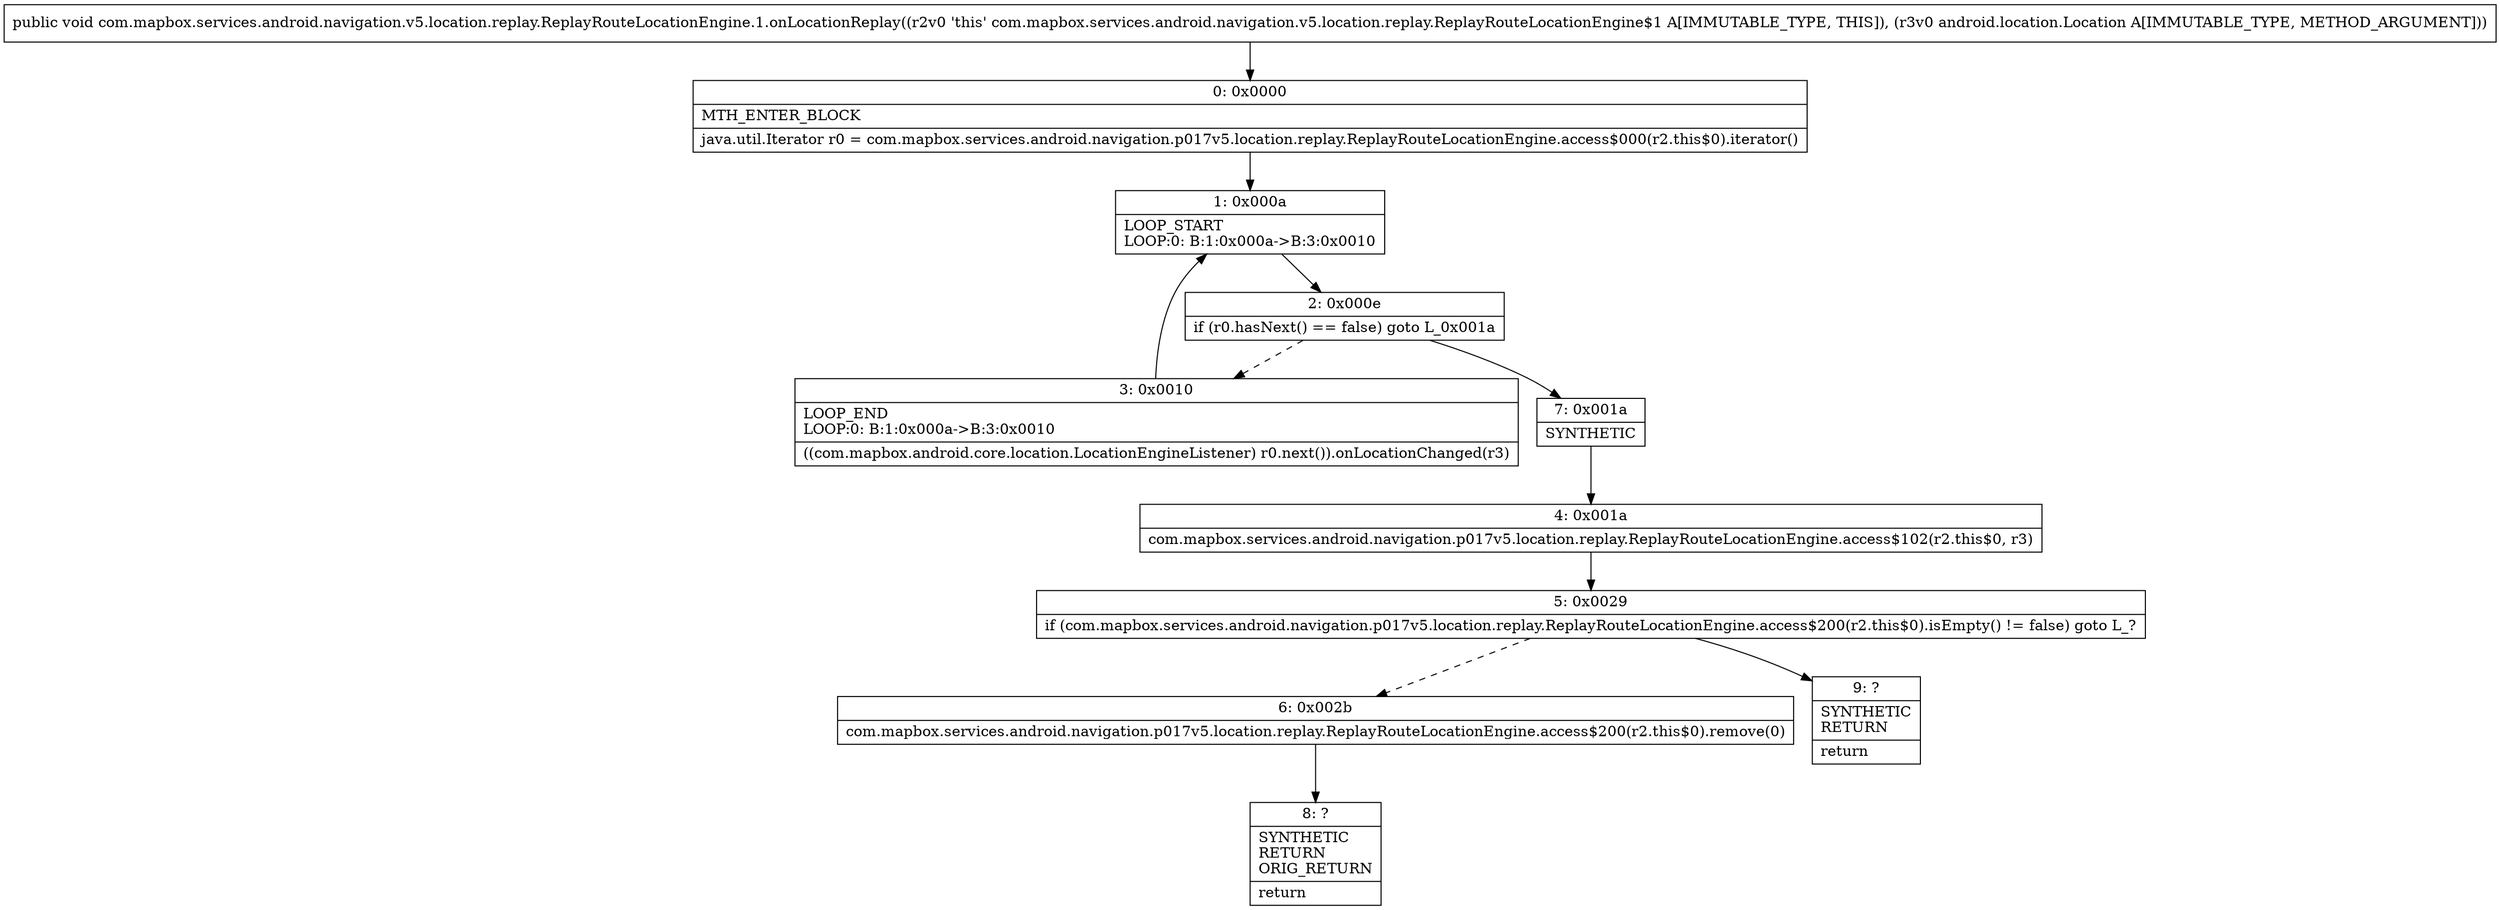 digraph "CFG forcom.mapbox.services.android.navigation.v5.location.replay.ReplayRouteLocationEngine.1.onLocationReplay(Landroid\/location\/Location;)V" {
Node_0 [shape=record,label="{0\:\ 0x0000|MTH_ENTER_BLOCK\l|java.util.Iterator r0 = com.mapbox.services.android.navigation.p017v5.location.replay.ReplayRouteLocationEngine.access$000(r2.this$0).iterator()\l}"];
Node_1 [shape=record,label="{1\:\ 0x000a|LOOP_START\lLOOP:0: B:1:0x000a\-\>B:3:0x0010\l}"];
Node_2 [shape=record,label="{2\:\ 0x000e|if (r0.hasNext() == false) goto L_0x001a\l}"];
Node_3 [shape=record,label="{3\:\ 0x0010|LOOP_END\lLOOP:0: B:1:0x000a\-\>B:3:0x0010\l|((com.mapbox.android.core.location.LocationEngineListener) r0.next()).onLocationChanged(r3)\l}"];
Node_4 [shape=record,label="{4\:\ 0x001a|com.mapbox.services.android.navigation.p017v5.location.replay.ReplayRouteLocationEngine.access$102(r2.this$0, r3)\l}"];
Node_5 [shape=record,label="{5\:\ 0x0029|if (com.mapbox.services.android.navigation.p017v5.location.replay.ReplayRouteLocationEngine.access$200(r2.this$0).isEmpty() != false) goto L_?\l}"];
Node_6 [shape=record,label="{6\:\ 0x002b|com.mapbox.services.android.navigation.p017v5.location.replay.ReplayRouteLocationEngine.access$200(r2.this$0).remove(0)\l}"];
Node_7 [shape=record,label="{7\:\ 0x001a|SYNTHETIC\l}"];
Node_8 [shape=record,label="{8\:\ ?|SYNTHETIC\lRETURN\lORIG_RETURN\l|return\l}"];
Node_9 [shape=record,label="{9\:\ ?|SYNTHETIC\lRETURN\l|return\l}"];
MethodNode[shape=record,label="{public void com.mapbox.services.android.navigation.v5.location.replay.ReplayRouteLocationEngine.1.onLocationReplay((r2v0 'this' com.mapbox.services.android.navigation.v5.location.replay.ReplayRouteLocationEngine$1 A[IMMUTABLE_TYPE, THIS]), (r3v0 android.location.Location A[IMMUTABLE_TYPE, METHOD_ARGUMENT])) }"];
MethodNode -> Node_0;
Node_0 -> Node_1;
Node_1 -> Node_2;
Node_2 -> Node_3[style=dashed];
Node_2 -> Node_7;
Node_3 -> Node_1;
Node_4 -> Node_5;
Node_5 -> Node_6[style=dashed];
Node_5 -> Node_9;
Node_6 -> Node_8;
Node_7 -> Node_4;
}

